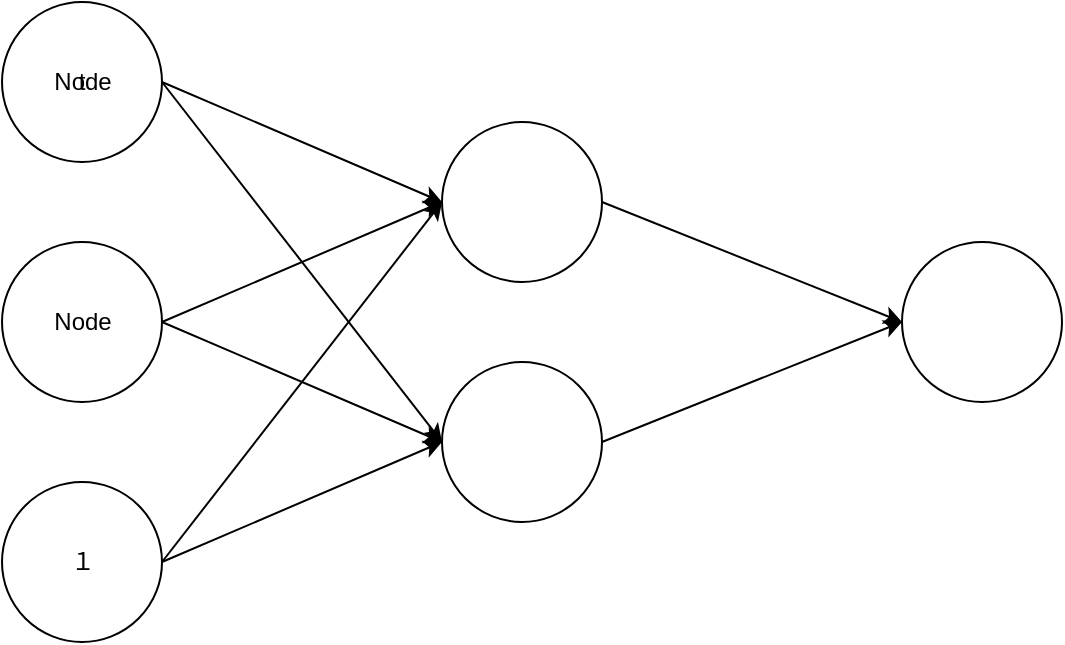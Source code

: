 <mxfile>
    <diagram id="8RkJNMcUxzwCWVqrnjXm" name="ページ1">
        <mxGraphModel dx="947" dy="926" grid="1" gridSize="10" guides="1" tooltips="1" connect="1" arrows="1" fold="1" page="1" pageScale="1" pageWidth="827" pageHeight="1169" math="0" shadow="0">
            <root>
                <mxCell id="0"/>
                <mxCell id="1" parent="0"/>
                <mxCell id="10" style="edgeStyle=none;html=1;entryX=0;entryY=0.5;entryDx=0;entryDy=0;endArrow=classic;endFill=1;exitX=1;exitY=0.5;exitDx=0;exitDy=0;" edge="1" parent="1" source="3" target="5">
                    <mxGeometry relative="1" as="geometry"/>
                </mxCell>
                <mxCell id="14" style="edgeStyle=none;html=1;exitX=1;exitY=0.5;exitDx=0;exitDy=0;entryX=0;entryY=0.5;entryDx=0;entryDy=0;" edge="1" parent="1" source="3" target="4">
                    <mxGeometry relative="1" as="geometry"/>
                </mxCell>
                <mxCell id="3" value="t" style="ellipse;whiteSpace=wrap;html=1;aspect=fixed;fillColor=light-dark(#FFFFFF,#FFFFFF);" vertex="1" parent="1">
                    <mxGeometry x="100" y="200" width="80" height="80" as="geometry"/>
                </mxCell>
                <mxCell id="21" style="edgeStyle=none;html=1;exitX=1;exitY=0.5;exitDx=0;exitDy=0;entryX=0;entryY=0.5;entryDx=0;entryDy=0;" edge="1" parent="1" source="4" target="8">
                    <mxGeometry relative="1" as="geometry"/>
                </mxCell>
                <mxCell id="4" value="" style="ellipse;whiteSpace=wrap;html=1;aspect=fixed;fillColor=light-dark(#FFFFFF,#FFFFFF);" vertex="1" parent="1">
                    <mxGeometry x="320" y="380" width="80" height="80" as="geometry"/>
                </mxCell>
                <mxCell id="22" style="edgeStyle=none;html=1;exitX=1;exitY=0.5;exitDx=0;exitDy=0;" edge="1" parent="1" source="5">
                    <mxGeometry relative="1" as="geometry">
                        <mxPoint x="550" y="360" as="targetPoint"/>
                    </mxGeometry>
                </mxCell>
                <mxCell id="5" value="" style="ellipse;whiteSpace=wrap;html=1;aspect=fixed;fillColor=light-dark(#FFFFFF,#FFFFFF);" vertex="1" parent="1">
                    <mxGeometry x="320" y="260" width="80" height="80" as="geometry"/>
                </mxCell>
                <mxCell id="15" style="edgeStyle=none;html=1;exitX=1;exitY=0.5;exitDx=0;exitDy=0;entryX=0;entryY=0.5;entryDx=0;entryDy=0;" edge="1" parent="1" source="6" target="4">
                    <mxGeometry relative="1" as="geometry"/>
                </mxCell>
                <mxCell id="16" style="edgeStyle=none;html=1;entryX=0;entryY=0.5;entryDx=0;entryDy=0;exitX=1;exitY=0.5;exitDx=0;exitDy=0;" edge="1" parent="1" source="6" target="5">
                    <mxGeometry relative="1" as="geometry"/>
                </mxCell>
                <mxCell id="6" value="" style="ellipse;whiteSpace=wrap;html=1;aspect=fixed;fillColor=light-dark(#FFFFFF,#FFFFFF);" vertex="1" parent="1">
                    <mxGeometry x="100" y="320" width="80" height="80" as="geometry"/>
                </mxCell>
                <mxCell id="19" style="edgeStyle=none;html=1;exitX=1;exitY=0.5;exitDx=0;exitDy=0;entryX=0;entryY=0.5;entryDx=0;entryDy=0;" edge="1" parent="1" source="7" target="5">
                    <mxGeometry relative="1" as="geometry"/>
                </mxCell>
                <mxCell id="20" style="edgeStyle=none;html=1;exitX=1;exitY=0.5;exitDx=0;exitDy=0;entryX=0;entryY=0.5;entryDx=0;entryDy=0;" edge="1" parent="1" source="7" target="4">
                    <mxGeometry relative="1" as="geometry"/>
                </mxCell>
                <mxCell id="7" value="" style="ellipse;whiteSpace=wrap;html=1;aspect=fixed;fillColor=light-dark(#FFFFFF,#FFFFFF);" vertex="1" parent="1">
                    <mxGeometry x="100" y="440" width="80" height="80" as="geometry"/>
                </mxCell>
                <mxCell id="8" value="" style="ellipse;whiteSpace=wrap;html=1;aspect=fixed;fillColor=light-dark(#FFFFFF,#FFFFFF);" vertex="1" parent="1">
                    <mxGeometry x="550" y="320" width="80" height="80" as="geometry"/>
                </mxCell>
                <mxCell id="24" value="&lt;font style=&quot;color: light-dark(rgb(0, 0, 0), rgb(0, 0, 0));&quot;&gt;Node&lt;/font&gt;" style="text;html=1;align=center;verticalAlign=middle;resizable=0;points=[];autosize=1;fillColor=none;" vertex="1" parent="1">
                    <mxGeometry x="115" y="225" width="50" height="30" as="geometry"/>
                </mxCell>
                <mxCell id="25" value="&lt;font style=&quot;color: light-dark(rgb(0, 0, 0), rgb(0, 0, 0));&quot;&gt;Node&lt;/font&gt;" style="text;html=1;align=center;verticalAlign=middle;resizable=0;points=[];autosize=1;fillColor=none;" vertex="1" parent="1">
                    <mxGeometry x="115" y="345" width="50" height="30" as="geometry"/>
                </mxCell>
                <mxCell id="26" value="&lt;font style=&quot;color: light-dark(rgb(0, 0, 0), rgb(0, 0, 0));&quot;&gt;１&lt;/font&gt;" style="text;html=1;align=center;verticalAlign=middle;resizable=0;points=[];autosize=1;fillColor=none;" vertex="1" parent="1">
                    <mxGeometry x="120" y="465" width="40" height="30" as="geometry"/>
                </mxCell>
            </root>
        </mxGraphModel>
    </diagram>
</mxfile>